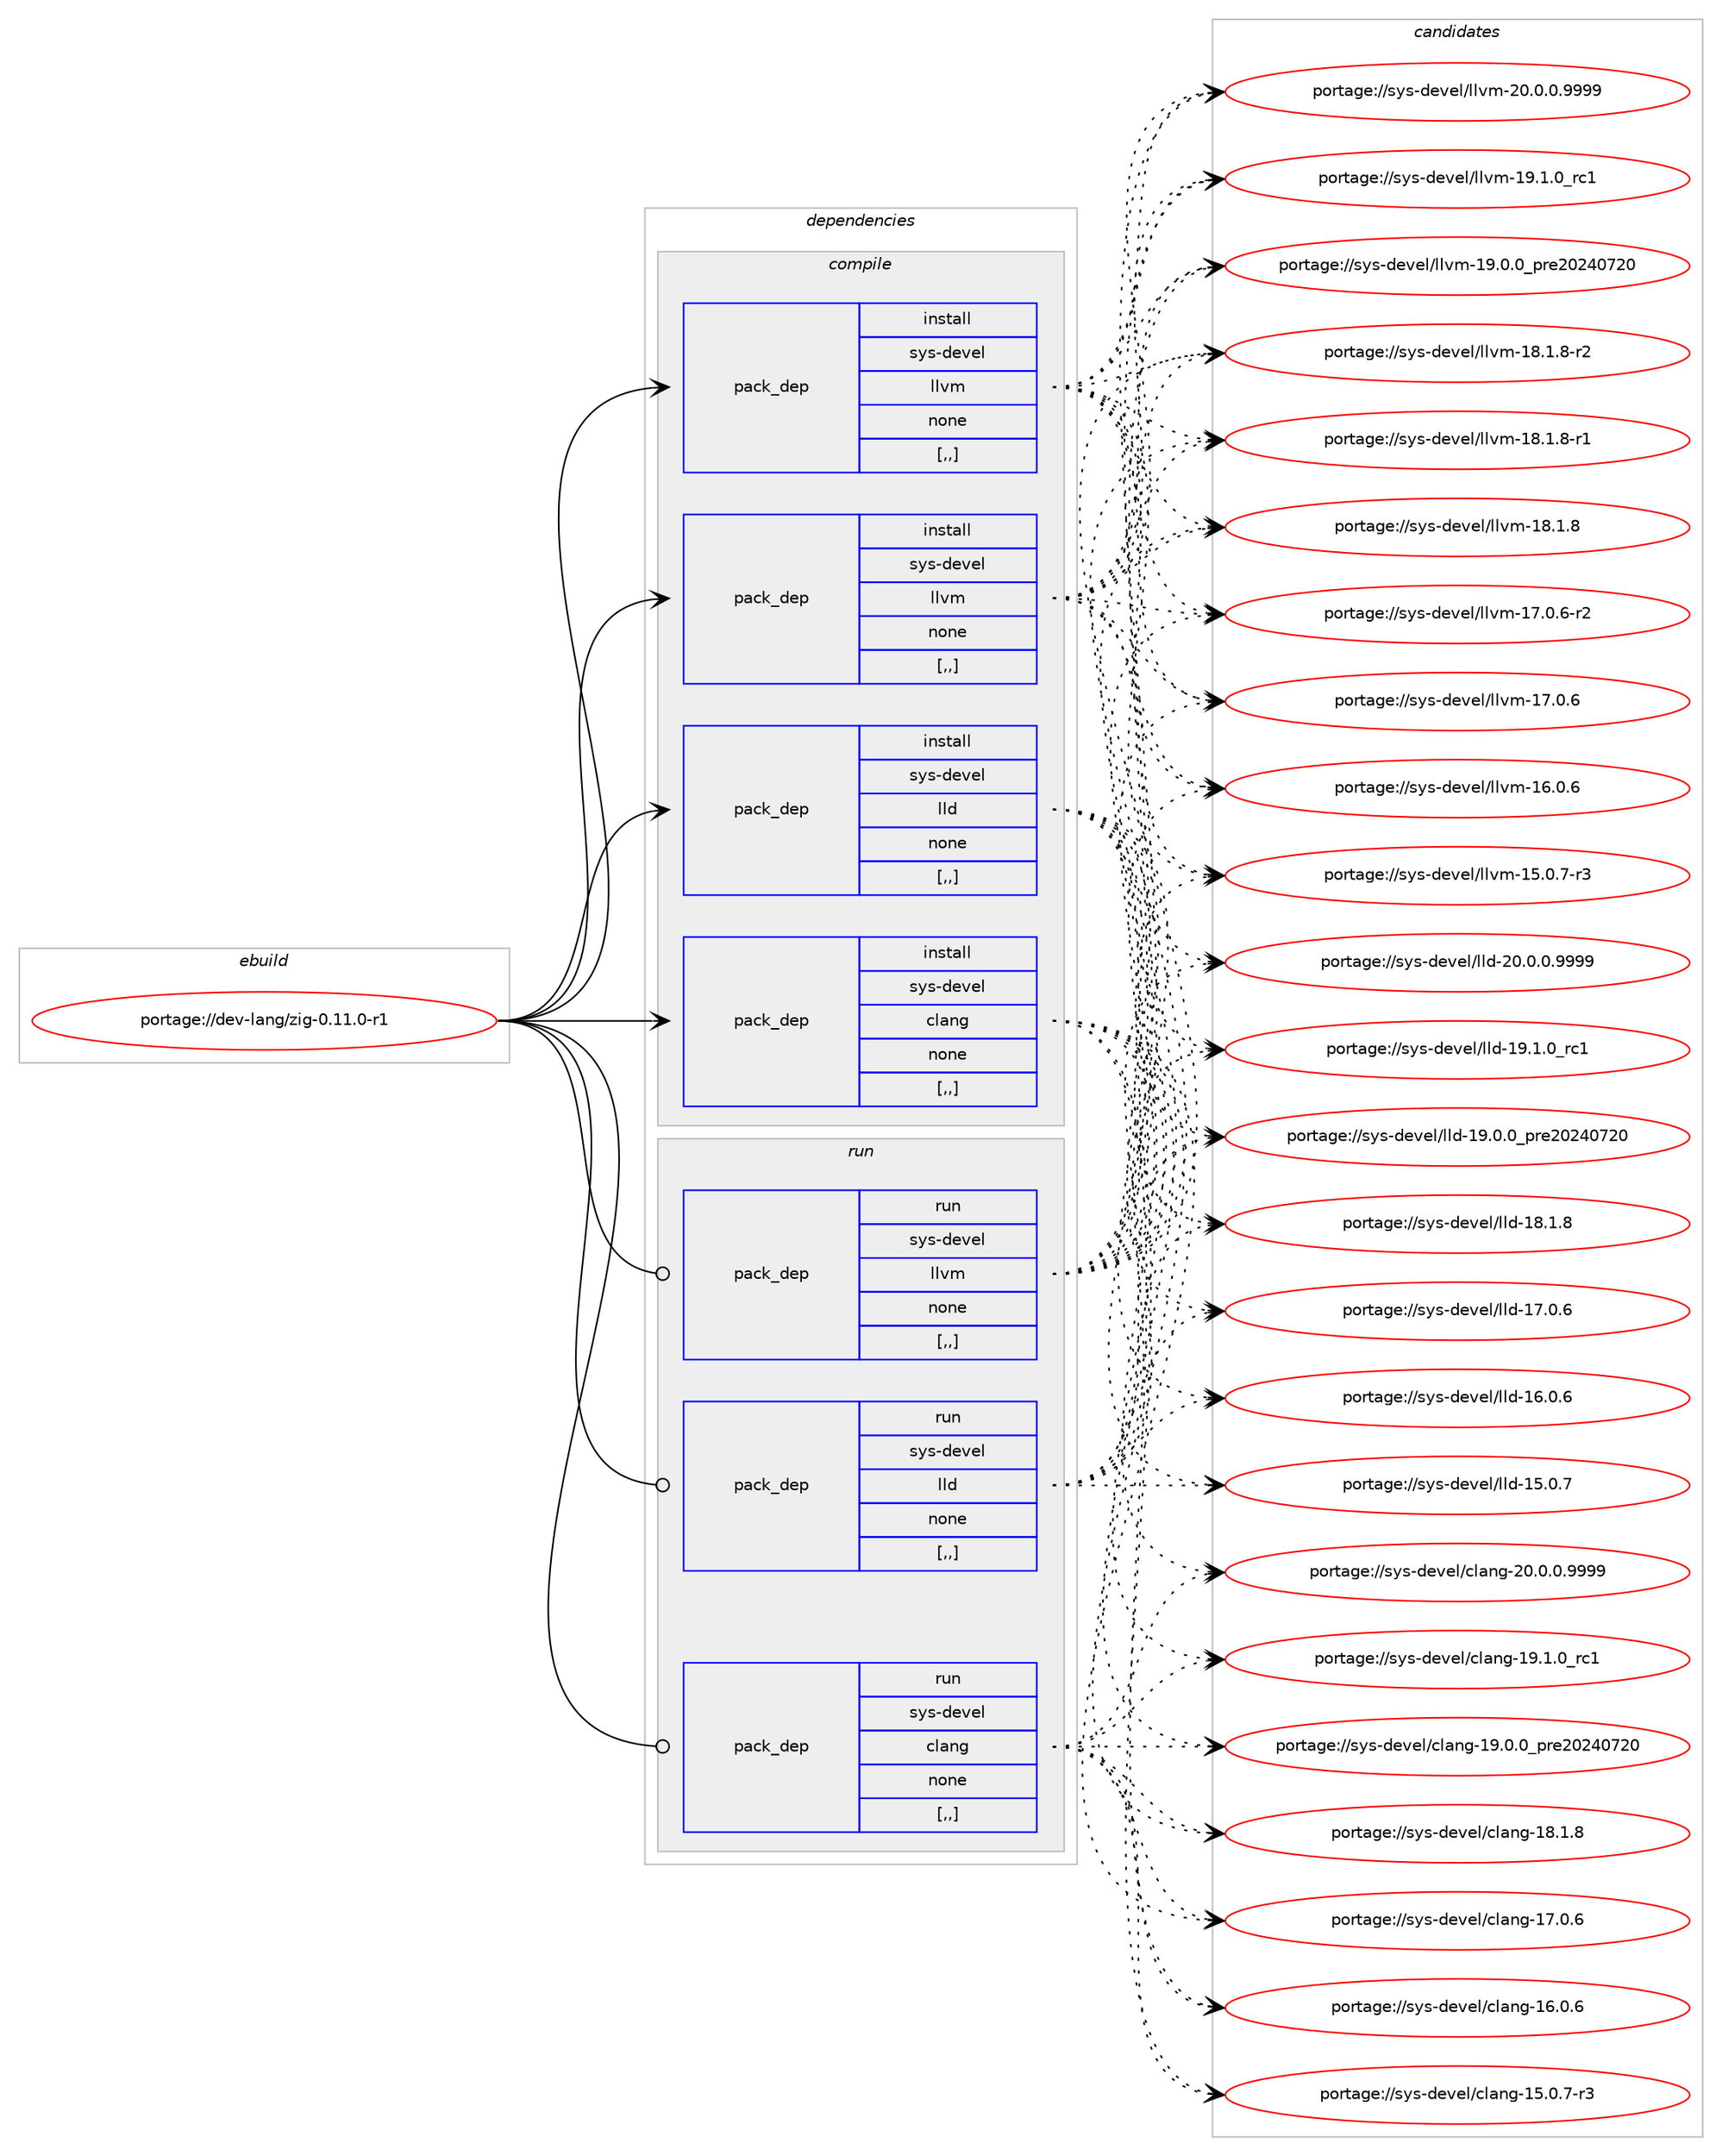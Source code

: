 digraph prolog {

# *************
# Graph options
# *************

newrank=true;
concentrate=true;
compound=true;
graph [rankdir=LR,fontname=Helvetica,fontsize=10,ranksep=1.5];#, ranksep=2.5, nodesep=0.2];
edge  [arrowhead=vee];
node  [fontname=Helvetica,fontsize=10];

# **********
# The ebuild
# **********

subgraph cluster_leftcol {
color=gray;
label=<<i>ebuild</i>>;
id [label="portage://dev-lang/zig-0.11.0-r1", color=red, width=4, href="../dev-lang/zig-0.11.0-r1.svg"];
}

# ****************
# The dependencies
# ****************

subgraph cluster_midcol {
color=gray;
label=<<i>dependencies</i>>;
subgraph cluster_compile {
fillcolor="#eeeeee";
style=filled;
label=<<i>compile</i>>;
subgraph pack79385 {
dependency106159 [label=<<TABLE BORDER="0" CELLBORDER="1" CELLSPACING="0" CELLPADDING="4" WIDTH="220"><TR><TD ROWSPAN="6" CELLPADDING="30">pack_dep</TD></TR><TR><TD WIDTH="110">install</TD></TR><TR><TD>sys-devel</TD></TR><TR><TD>clang</TD></TR><TR><TD>none</TD></TR><TR><TD>[,,]</TD></TR></TABLE>>, shape=none, color=blue];
}
id:e -> dependency106159:w [weight=20,style="solid",arrowhead="vee"];
subgraph pack79386 {
dependency106160 [label=<<TABLE BORDER="0" CELLBORDER="1" CELLSPACING="0" CELLPADDING="4" WIDTH="220"><TR><TD ROWSPAN="6" CELLPADDING="30">pack_dep</TD></TR><TR><TD WIDTH="110">install</TD></TR><TR><TD>sys-devel</TD></TR><TR><TD>lld</TD></TR><TR><TD>none</TD></TR><TR><TD>[,,]</TD></TR></TABLE>>, shape=none, color=blue];
}
id:e -> dependency106160:w [weight=20,style="solid",arrowhead="vee"];
subgraph pack79387 {
dependency106161 [label=<<TABLE BORDER="0" CELLBORDER="1" CELLSPACING="0" CELLPADDING="4" WIDTH="220"><TR><TD ROWSPAN="6" CELLPADDING="30">pack_dep</TD></TR><TR><TD WIDTH="110">install</TD></TR><TR><TD>sys-devel</TD></TR><TR><TD>llvm</TD></TR><TR><TD>none</TD></TR><TR><TD>[,,]</TD></TR></TABLE>>, shape=none, color=blue];
}
id:e -> dependency106161:w [weight=20,style="solid",arrowhead="vee"];
subgraph pack79388 {
dependency106162 [label=<<TABLE BORDER="0" CELLBORDER="1" CELLSPACING="0" CELLPADDING="4" WIDTH="220"><TR><TD ROWSPAN="6" CELLPADDING="30">pack_dep</TD></TR><TR><TD WIDTH="110">install</TD></TR><TR><TD>sys-devel</TD></TR><TR><TD>llvm</TD></TR><TR><TD>none</TD></TR><TR><TD>[,,]</TD></TR></TABLE>>, shape=none, color=blue];
}
id:e -> dependency106162:w [weight=20,style="solid",arrowhead="vee"];
}
subgraph cluster_compileandrun {
fillcolor="#eeeeee";
style=filled;
label=<<i>compile and run</i>>;
}
subgraph cluster_run {
fillcolor="#eeeeee";
style=filled;
label=<<i>run</i>>;
subgraph pack79389 {
dependency106163 [label=<<TABLE BORDER="0" CELLBORDER="1" CELLSPACING="0" CELLPADDING="4" WIDTH="220"><TR><TD ROWSPAN="6" CELLPADDING="30">pack_dep</TD></TR><TR><TD WIDTH="110">run</TD></TR><TR><TD>sys-devel</TD></TR><TR><TD>clang</TD></TR><TR><TD>none</TD></TR><TR><TD>[,,]</TD></TR></TABLE>>, shape=none, color=blue];
}
id:e -> dependency106163:w [weight=20,style="solid",arrowhead="odot"];
subgraph pack79390 {
dependency106164 [label=<<TABLE BORDER="0" CELLBORDER="1" CELLSPACING="0" CELLPADDING="4" WIDTH="220"><TR><TD ROWSPAN="6" CELLPADDING="30">pack_dep</TD></TR><TR><TD WIDTH="110">run</TD></TR><TR><TD>sys-devel</TD></TR><TR><TD>lld</TD></TR><TR><TD>none</TD></TR><TR><TD>[,,]</TD></TR></TABLE>>, shape=none, color=blue];
}
id:e -> dependency106164:w [weight=20,style="solid",arrowhead="odot"];
subgraph pack79391 {
dependency106165 [label=<<TABLE BORDER="0" CELLBORDER="1" CELLSPACING="0" CELLPADDING="4" WIDTH="220"><TR><TD ROWSPAN="6" CELLPADDING="30">pack_dep</TD></TR><TR><TD WIDTH="110">run</TD></TR><TR><TD>sys-devel</TD></TR><TR><TD>llvm</TD></TR><TR><TD>none</TD></TR><TR><TD>[,,]</TD></TR></TABLE>>, shape=none, color=blue];
}
id:e -> dependency106165:w [weight=20,style="solid",arrowhead="odot"];
}
}

# **************
# The candidates
# **************

subgraph cluster_choices {
rank=same;
color=gray;
label=<<i>candidates</i>>;

subgraph choice79385 {
color=black;
nodesep=1;
choice11512111545100101118101108479910897110103455048464846484657575757 [label="portage://sys-devel/clang-20.0.0.9999", color=red, width=4,href="../sys-devel/clang-20.0.0.9999.svg"];
choice1151211154510010111810110847991089711010345495746494648951149949 [label="portage://sys-devel/clang-19.1.0_rc1", color=red, width=4,href="../sys-devel/clang-19.1.0_rc1.svg"];
choice1151211154510010111810110847991089711010345495746484648951121141015048505248555048 [label="portage://sys-devel/clang-19.0.0_pre20240720", color=red, width=4,href="../sys-devel/clang-19.0.0_pre20240720.svg"];
choice1151211154510010111810110847991089711010345495646494656 [label="portage://sys-devel/clang-18.1.8", color=red, width=4,href="../sys-devel/clang-18.1.8.svg"];
choice1151211154510010111810110847991089711010345495546484654 [label="portage://sys-devel/clang-17.0.6", color=red, width=4,href="../sys-devel/clang-17.0.6.svg"];
choice1151211154510010111810110847991089711010345495446484654 [label="portage://sys-devel/clang-16.0.6", color=red, width=4,href="../sys-devel/clang-16.0.6.svg"];
choice11512111545100101118101108479910897110103454953464846554511451 [label="portage://sys-devel/clang-15.0.7-r3", color=red, width=4,href="../sys-devel/clang-15.0.7-r3.svg"];
dependency106159:e -> choice11512111545100101118101108479910897110103455048464846484657575757:w [style=dotted,weight="100"];
dependency106159:e -> choice1151211154510010111810110847991089711010345495746494648951149949:w [style=dotted,weight="100"];
dependency106159:e -> choice1151211154510010111810110847991089711010345495746484648951121141015048505248555048:w [style=dotted,weight="100"];
dependency106159:e -> choice1151211154510010111810110847991089711010345495646494656:w [style=dotted,weight="100"];
dependency106159:e -> choice1151211154510010111810110847991089711010345495546484654:w [style=dotted,weight="100"];
dependency106159:e -> choice1151211154510010111810110847991089711010345495446484654:w [style=dotted,weight="100"];
dependency106159:e -> choice11512111545100101118101108479910897110103454953464846554511451:w [style=dotted,weight="100"];
}
subgraph choice79386 {
color=black;
nodesep=1;
choice1151211154510010111810110847108108100455048464846484657575757 [label="portage://sys-devel/lld-20.0.0.9999", color=red, width=4,href="../sys-devel/lld-20.0.0.9999.svg"];
choice115121115451001011181011084710810810045495746494648951149949 [label="portage://sys-devel/lld-19.1.0_rc1", color=red, width=4,href="../sys-devel/lld-19.1.0_rc1.svg"];
choice115121115451001011181011084710810810045495746484648951121141015048505248555048 [label="portage://sys-devel/lld-19.0.0_pre20240720", color=red, width=4,href="../sys-devel/lld-19.0.0_pre20240720.svg"];
choice115121115451001011181011084710810810045495646494656 [label="portage://sys-devel/lld-18.1.8", color=red, width=4,href="../sys-devel/lld-18.1.8.svg"];
choice115121115451001011181011084710810810045495546484654 [label="portage://sys-devel/lld-17.0.6", color=red, width=4,href="../sys-devel/lld-17.0.6.svg"];
choice115121115451001011181011084710810810045495446484654 [label="portage://sys-devel/lld-16.0.6", color=red, width=4,href="../sys-devel/lld-16.0.6.svg"];
choice115121115451001011181011084710810810045495346484655 [label="portage://sys-devel/lld-15.0.7", color=red, width=4,href="../sys-devel/lld-15.0.7.svg"];
dependency106160:e -> choice1151211154510010111810110847108108100455048464846484657575757:w [style=dotted,weight="100"];
dependency106160:e -> choice115121115451001011181011084710810810045495746494648951149949:w [style=dotted,weight="100"];
dependency106160:e -> choice115121115451001011181011084710810810045495746484648951121141015048505248555048:w [style=dotted,weight="100"];
dependency106160:e -> choice115121115451001011181011084710810810045495646494656:w [style=dotted,weight="100"];
dependency106160:e -> choice115121115451001011181011084710810810045495546484654:w [style=dotted,weight="100"];
dependency106160:e -> choice115121115451001011181011084710810810045495446484654:w [style=dotted,weight="100"];
dependency106160:e -> choice115121115451001011181011084710810810045495346484655:w [style=dotted,weight="100"];
}
subgraph choice79387 {
color=black;
nodesep=1;
choice1151211154510010111810110847108108118109455048464846484657575757 [label="portage://sys-devel/llvm-20.0.0.9999", color=red, width=4,href="../sys-devel/llvm-20.0.0.9999.svg"];
choice115121115451001011181011084710810811810945495746494648951149949 [label="portage://sys-devel/llvm-19.1.0_rc1", color=red, width=4,href="../sys-devel/llvm-19.1.0_rc1.svg"];
choice115121115451001011181011084710810811810945495746484648951121141015048505248555048 [label="portage://sys-devel/llvm-19.0.0_pre20240720", color=red, width=4,href="../sys-devel/llvm-19.0.0_pre20240720.svg"];
choice1151211154510010111810110847108108118109454956464946564511450 [label="portage://sys-devel/llvm-18.1.8-r2", color=red, width=4,href="../sys-devel/llvm-18.1.8-r2.svg"];
choice1151211154510010111810110847108108118109454956464946564511449 [label="portage://sys-devel/llvm-18.1.8-r1", color=red, width=4,href="../sys-devel/llvm-18.1.8-r1.svg"];
choice115121115451001011181011084710810811810945495646494656 [label="portage://sys-devel/llvm-18.1.8", color=red, width=4,href="../sys-devel/llvm-18.1.8.svg"];
choice1151211154510010111810110847108108118109454955464846544511450 [label="portage://sys-devel/llvm-17.0.6-r2", color=red, width=4,href="../sys-devel/llvm-17.0.6-r2.svg"];
choice115121115451001011181011084710810811810945495546484654 [label="portage://sys-devel/llvm-17.0.6", color=red, width=4,href="../sys-devel/llvm-17.0.6.svg"];
choice115121115451001011181011084710810811810945495446484654 [label="portage://sys-devel/llvm-16.0.6", color=red, width=4,href="../sys-devel/llvm-16.0.6.svg"];
choice1151211154510010111810110847108108118109454953464846554511451 [label="portage://sys-devel/llvm-15.0.7-r3", color=red, width=4,href="../sys-devel/llvm-15.0.7-r3.svg"];
dependency106161:e -> choice1151211154510010111810110847108108118109455048464846484657575757:w [style=dotted,weight="100"];
dependency106161:e -> choice115121115451001011181011084710810811810945495746494648951149949:w [style=dotted,weight="100"];
dependency106161:e -> choice115121115451001011181011084710810811810945495746484648951121141015048505248555048:w [style=dotted,weight="100"];
dependency106161:e -> choice1151211154510010111810110847108108118109454956464946564511450:w [style=dotted,weight="100"];
dependency106161:e -> choice1151211154510010111810110847108108118109454956464946564511449:w [style=dotted,weight="100"];
dependency106161:e -> choice115121115451001011181011084710810811810945495646494656:w [style=dotted,weight="100"];
dependency106161:e -> choice1151211154510010111810110847108108118109454955464846544511450:w [style=dotted,weight="100"];
dependency106161:e -> choice115121115451001011181011084710810811810945495546484654:w [style=dotted,weight="100"];
dependency106161:e -> choice115121115451001011181011084710810811810945495446484654:w [style=dotted,weight="100"];
dependency106161:e -> choice1151211154510010111810110847108108118109454953464846554511451:w [style=dotted,weight="100"];
}
subgraph choice79388 {
color=black;
nodesep=1;
choice1151211154510010111810110847108108118109455048464846484657575757 [label="portage://sys-devel/llvm-20.0.0.9999", color=red, width=4,href="../sys-devel/llvm-20.0.0.9999.svg"];
choice115121115451001011181011084710810811810945495746494648951149949 [label="portage://sys-devel/llvm-19.1.0_rc1", color=red, width=4,href="../sys-devel/llvm-19.1.0_rc1.svg"];
choice115121115451001011181011084710810811810945495746484648951121141015048505248555048 [label="portage://sys-devel/llvm-19.0.0_pre20240720", color=red, width=4,href="../sys-devel/llvm-19.0.0_pre20240720.svg"];
choice1151211154510010111810110847108108118109454956464946564511450 [label="portage://sys-devel/llvm-18.1.8-r2", color=red, width=4,href="../sys-devel/llvm-18.1.8-r2.svg"];
choice1151211154510010111810110847108108118109454956464946564511449 [label="portage://sys-devel/llvm-18.1.8-r1", color=red, width=4,href="../sys-devel/llvm-18.1.8-r1.svg"];
choice115121115451001011181011084710810811810945495646494656 [label="portage://sys-devel/llvm-18.1.8", color=red, width=4,href="../sys-devel/llvm-18.1.8.svg"];
choice1151211154510010111810110847108108118109454955464846544511450 [label="portage://sys-devel/llvm-17.0.6-r2", color=red, width=4,href="../sys-devel/llvm-17.0.6-r2.svg"];
choice115121115451001011181011084710810811810945495546484654 [label="portage://sys-devel/llvm-17.0.6", color=red, width=4,href="../sys-devel/llvm-17.0.6.svg"];
choice115121115451001011181011084710810811810945495446484654 [label="portage://sys-devel/llvm-16.0.6", color=red, width=4,href="../sys-devel/llvm-16.0.6.svg"];
choice1151211154510010111810110847108108118109454953464846554511451 [label="portage://sys-devel/llvm-15.0.7-r3", color=red, width=4,href="../sys-devel/llvm-15.0.7-r3.svg"];
dependency106162:e -> choice1151211154510010111810110847108108118109455048464846484657575757:w [style=dotted,weight="100"];
dependency106162:e -> choice115121115451001011181011084710810811810945495746494648951149949:w [style=dotted,weight="100"];
dependency106162:e -> choice115121115451001011181011084710810811810945495746484648951121141015048505248555048:w [style=dotted,weight="100"];
dependency106162:e -> choice1151211154510010111810110847108108118109454956464946564511450:w [style=dotted,weight="100"];
dependency106162:e -> choice1151211154510010111810110847108108118109454956464946564511449:w [style=dotted,weight="100"];
dependency106162:e -> choice115121115451001011181011084710810811810945495646494656:w [style=dotted,weight="100"];
dependency106162:e -> choice1151211154510010111810110847108108118109454955464846544511450:w [style=dotted,weight="100"];
dependency106162:e -> choice115121115451001011181011084710810811810945495546484654:w [style=dotted,weight="100"];
dependency106162:e -> choice115121115451001011181011084710810811810945495446484654:w [style=dotted,weight="100"];
dependency106162:e -> choice1151211154510010111810110847108108118109454953464846554511451:w [style=dotted,weight="100"];
}
subgraph choice79389 {
color=black;
nodesep=1;
choice11512111545100101118101108479910897110103455048464846484657575757 [label="portage://sys-devel/clang-20.0.0.9999", color=red, width=4,href="../sys-devel/clang-20.0.0.9999.svg"];
choice1151211154510010111810110847991089711010345495746494648951149949 [label="portage://sys-devel/clang-19.1.0_rc1", color=red, width=4,href="../sys-devel/clang-19.1.0_rc1.svg"];
choice1151211154510010111810110847991089711010345495746484648951121141015048505248555048 [label="portage://sys-devel/clang-19.0.0_pre20240720", color=red, width=4,href="../sys-devel/clang-19.0.0_pre20240720.svg"];
choice1151211154510010111810110847991089711010345495646494656 [label="portage://sys-devel/clang-18.1.8", color=red, width=4,href="../sys-devel/clang-18.1.8.svg"];
choice1151211154510010111810110847991089711010345495546484654 [label="portage://sys-devel/clang-17.0.6", color=red, width=4,href="../sys-devel/clang-17.0.6.svg"];
choice1151211154510010111810110847991089711010345495446484654 [label="portage://sys-devel/clang-16.0.6", color=red, width=4,href="../sys-devel/clang-16.0.6.svg"];
choice11512111545100101118101108479910897110103454953464846554511451 [label="portage://sys-devel/clang-15.0.7-r3", color=red, width=4,href="../sys-devel/clang-15.0.7-r3.svg"];
dependency106163:e -> choice11512111545100101118101108479910897110103455048464846484657575757:w [style=dotted,weight="100"];
dependency106163:e -> choice1151211154510010111810110847991089711010345495746494648951149949:w [style=dotted,weight="100"];
dependency106163:e -> choice1151211154510010111810110847991089711010345495746484648951121141015048505248555048:w [style=dotted,weight="100"];
dependency106163:e -> choice1151211154510010111810110847991089711010345495646494656:w [style=dotted,weight="100"];
dependency106163:e -> choice1151211154510010111810110847991089711010345495546484654:w [style=dotted,weight="100"];
dependency106163:e -> choice1151211154510010111810110847991089711010345495446484654:w [style=dotted,weight="100"];
dependency106163:e -> choice11512111545100101118101108479910897110103454953464846554511451:w [style=dotted,weight="100"];
}
subgraph choice79390 {
color=black;
nodesep=1;
choice1151211154510010111810110847108108100455048464846484657575757 [label="portage://sys-devel/lld-20.0.0.9999", color=red, width=4,href="../sys-devel/lld-20.0.0.9999.svg"];
choice115121115451001011181011084710810810045495746494648951149949 [label="portage://sys-devel/lld-19.1.0_rc1", color=red, width=4,href="../sys-devel/lld-19.1.0_rc1.svg"];
choice115121115451001011181011084710810810045495746484648951121141015048505248555048 [label="portage://sys-devel/lld-19.0.0_pre20240720", color=red, width=4,href="../sys-devel/lld-19.0.0_pre20240720.svg"];
choice115121115451001011181011084710810810045495646494656 [label="portage://sys-devel/lld-18.1.8", color=red, width=4,href="../sys-devel/lld-18.1.8.svg"];
choice115121115451001011181011084710810810045495546484654 [label="portage://sys-devel/lld-17.0.6", color=red, width=4,href="../sys-devel/lld-17.0.6.svg"];
choice115121115451001011181011084710810810045495446484654 [label="portage://sys-devel/lld-16.0.6", color=red, width=4,href="../sys-devel/lld-16.0.6.svg"];
choice115121115451001011181011084710810810045495346484655 [label="portage://sys-devel/lld-15.0.7", color=red, width=4,href="../sys-devel/lld-15.0.7.svg"];
dependency106164:e -> choice1151211154510010111810110847108108100455048464846484657575757:w [style=dotted,weight="100"];
dependency106164:e -> choice115121115451001011181011084710810810045495746494648951149949:w [style=dotted,weight="100"];
dependency106164:e -> choice115121115451001011181011084710810810045495746484648951121141015048505248555048:w [style=dotted,weight="100"];
dependency106164:e -> choice115121115451001011181011084710810810045495646494656:w [style=dotted,weight="100"];
dependency106164:e -> choice115121115451001011181011084710810810045495546484654:w [style=dotted,weight="100"];
dependency106164:e -> choice115121115451001011181011084710810810045495446484654:w [style=dotted,weight="100"];
dependency106164:e -> choice115121115451001011181011084710810810045495346484655:w [style=dotted,weight="100"];
}
subgraph choice79391 {
color=black;
nodesep=1;
choice1151211154510010111810110847108108118109455048464846484657575757 [label="portage://sys-devel/llvm-20.0.0.9999", color=red, width=4,href="../sys-devel/llvm-20.0.0.9999.svg"];
choice115121115451001011181011084710810811810945495746494648951149949 [label="portage://sys-devel/llvm-19.1.0_rc1", color=red, width=4,href="../sys-devel/llvm-19.1.0_rc1.svg"];
choice115121115451001011181011084710810811810945495746484648951121141015048505248555048 [label="portage://sys-devel/llvm-19.0.0_pre20240720", color=red, width=4,href="../sys-devel/llvm-19.0.0_pre20240720.svg"];
choice1151211154510010111810110847108108118109454956464946564511450 [label="portage://sys-devel/llvm-18.1.8-r2", color=red, width=4,href="../sys-devel/llvm-18.1.8-r2.svg"];
choice1151211154510010111810110847108108118109454956464946564511449 [label="portage://sys-devel/llvm-18.1.8-r1", color=red, width=4,href="../sys-devel/llvm-18.1.8-r1.svg"];
choice115121115451001011181011084710810811810945495646494656 [label="portage://sys-devel/llvm-18.1.8", color=red, width=4,href="../sys-devel/llvm-18.1.8.svg"];
choice1151211154510010111810110847108108118109454955464846544511450 [label="portage://sys-devel/llvm-17.0.6-r2", color=red, width=4,href="../sys-devel/llvm-17.0.6-r2.svg"];
choice115121115451001011181011084710810811810945495546484654 [label="portage://sys-devel/llvm-17.0.6", color=red, width=4,href="../sys-devel/llvm-17.0.6.svg"];
choice115121115451001011181011084710810811810945495446484654 [label="portage://sys-devel/llvm-16.0.6", color=red, width=4,href="../sys-devel/llvm-16.0.6.svg"];
choice1151211154510010111810110847108108118109454953464846554511451 [label="portage://sys-devel/llvm-15.0.7-r3", color=red, width=4,href="../sys-devel/llvm-15.0.7-r3.svg"];
dependency106165:e -> choice1151211154510010111810110847108108118109455048464846484657575757:w [style=dotted,weight="100"];
dependency106165:e -> choice115121115451001011181011084710810811810945495746494648951149949:w [style=dotted,weight="100"];
dependency106165:e -> choice115121115451001011181011084710810811810945495746484648951121141015048505248555048:w [style=dotted,weight="100"];
dependency106165:e -> choice1151211154510010111810110847108108118109454956464946564511450:w [style=dotted,weight="100"];
dependency106165:e -> choice1151211154510010111810110847108108118109454956464946564511449:w [style=dotted,weight="100"];
dependency106165:e -> choice115121115451001011181011084710810811810945495646494656:w [style=dotted,weight="100"];
dependency106165:e -> choice1151211154510010111810110847108108118109454955464846544511450:w [style=dotted,weight="100"];
dependency106165:e -> choice115121115451001011181011084710810811810945495546484654:w [style=dotted,weight="100"];
dependency106165:e -> choice115121115451001011181011084710810811810945495446484654:w [style=dotted,weight="100"];
dependency106165:e -> choice1151211154510010111810110847108108118109454953464846554511451:w [style=dotted,weight="100"];
}
}

}
